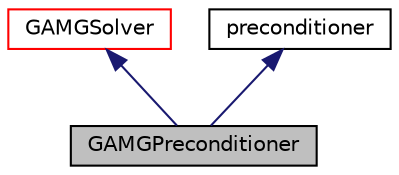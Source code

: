 digraph "GAMGPreconditioner"
{
  bgcolor="transparent";
  edge [fontname="Helvetica",fontsize="10",labelfontname="Helvetica",labelfontsize="10"];
  node [fontname="Helvetica",fontsize="10",shape=record];
  Node1 [label="GAMGPreconditioner",height=0.2,width=0.4,color="black", fillcolor="grey75", style="filled", fontcolor="black"];
  Node2 -> Node1 [dir="back",color="midnightblue",fontsize="10",style="solid",fontname="Helvetica"];
  Node2 [label="GAMGSolver",height=0.2,width=0.4,color="red",URL="$a00918.html",tooltip="Geometric agglomerated algebraic multigrid solver. "];
  Node3 -> Node1 [dir="back",color="midnightblue",fontsize="10",style="solid",fontname="Helvetica"];
  Node3 [label="preconditioner",height=0.2,width=0.4,color="black",URL="$a01996.html",tooltip="Abstract base-class for lduMatrix preconditioners. "];
}
